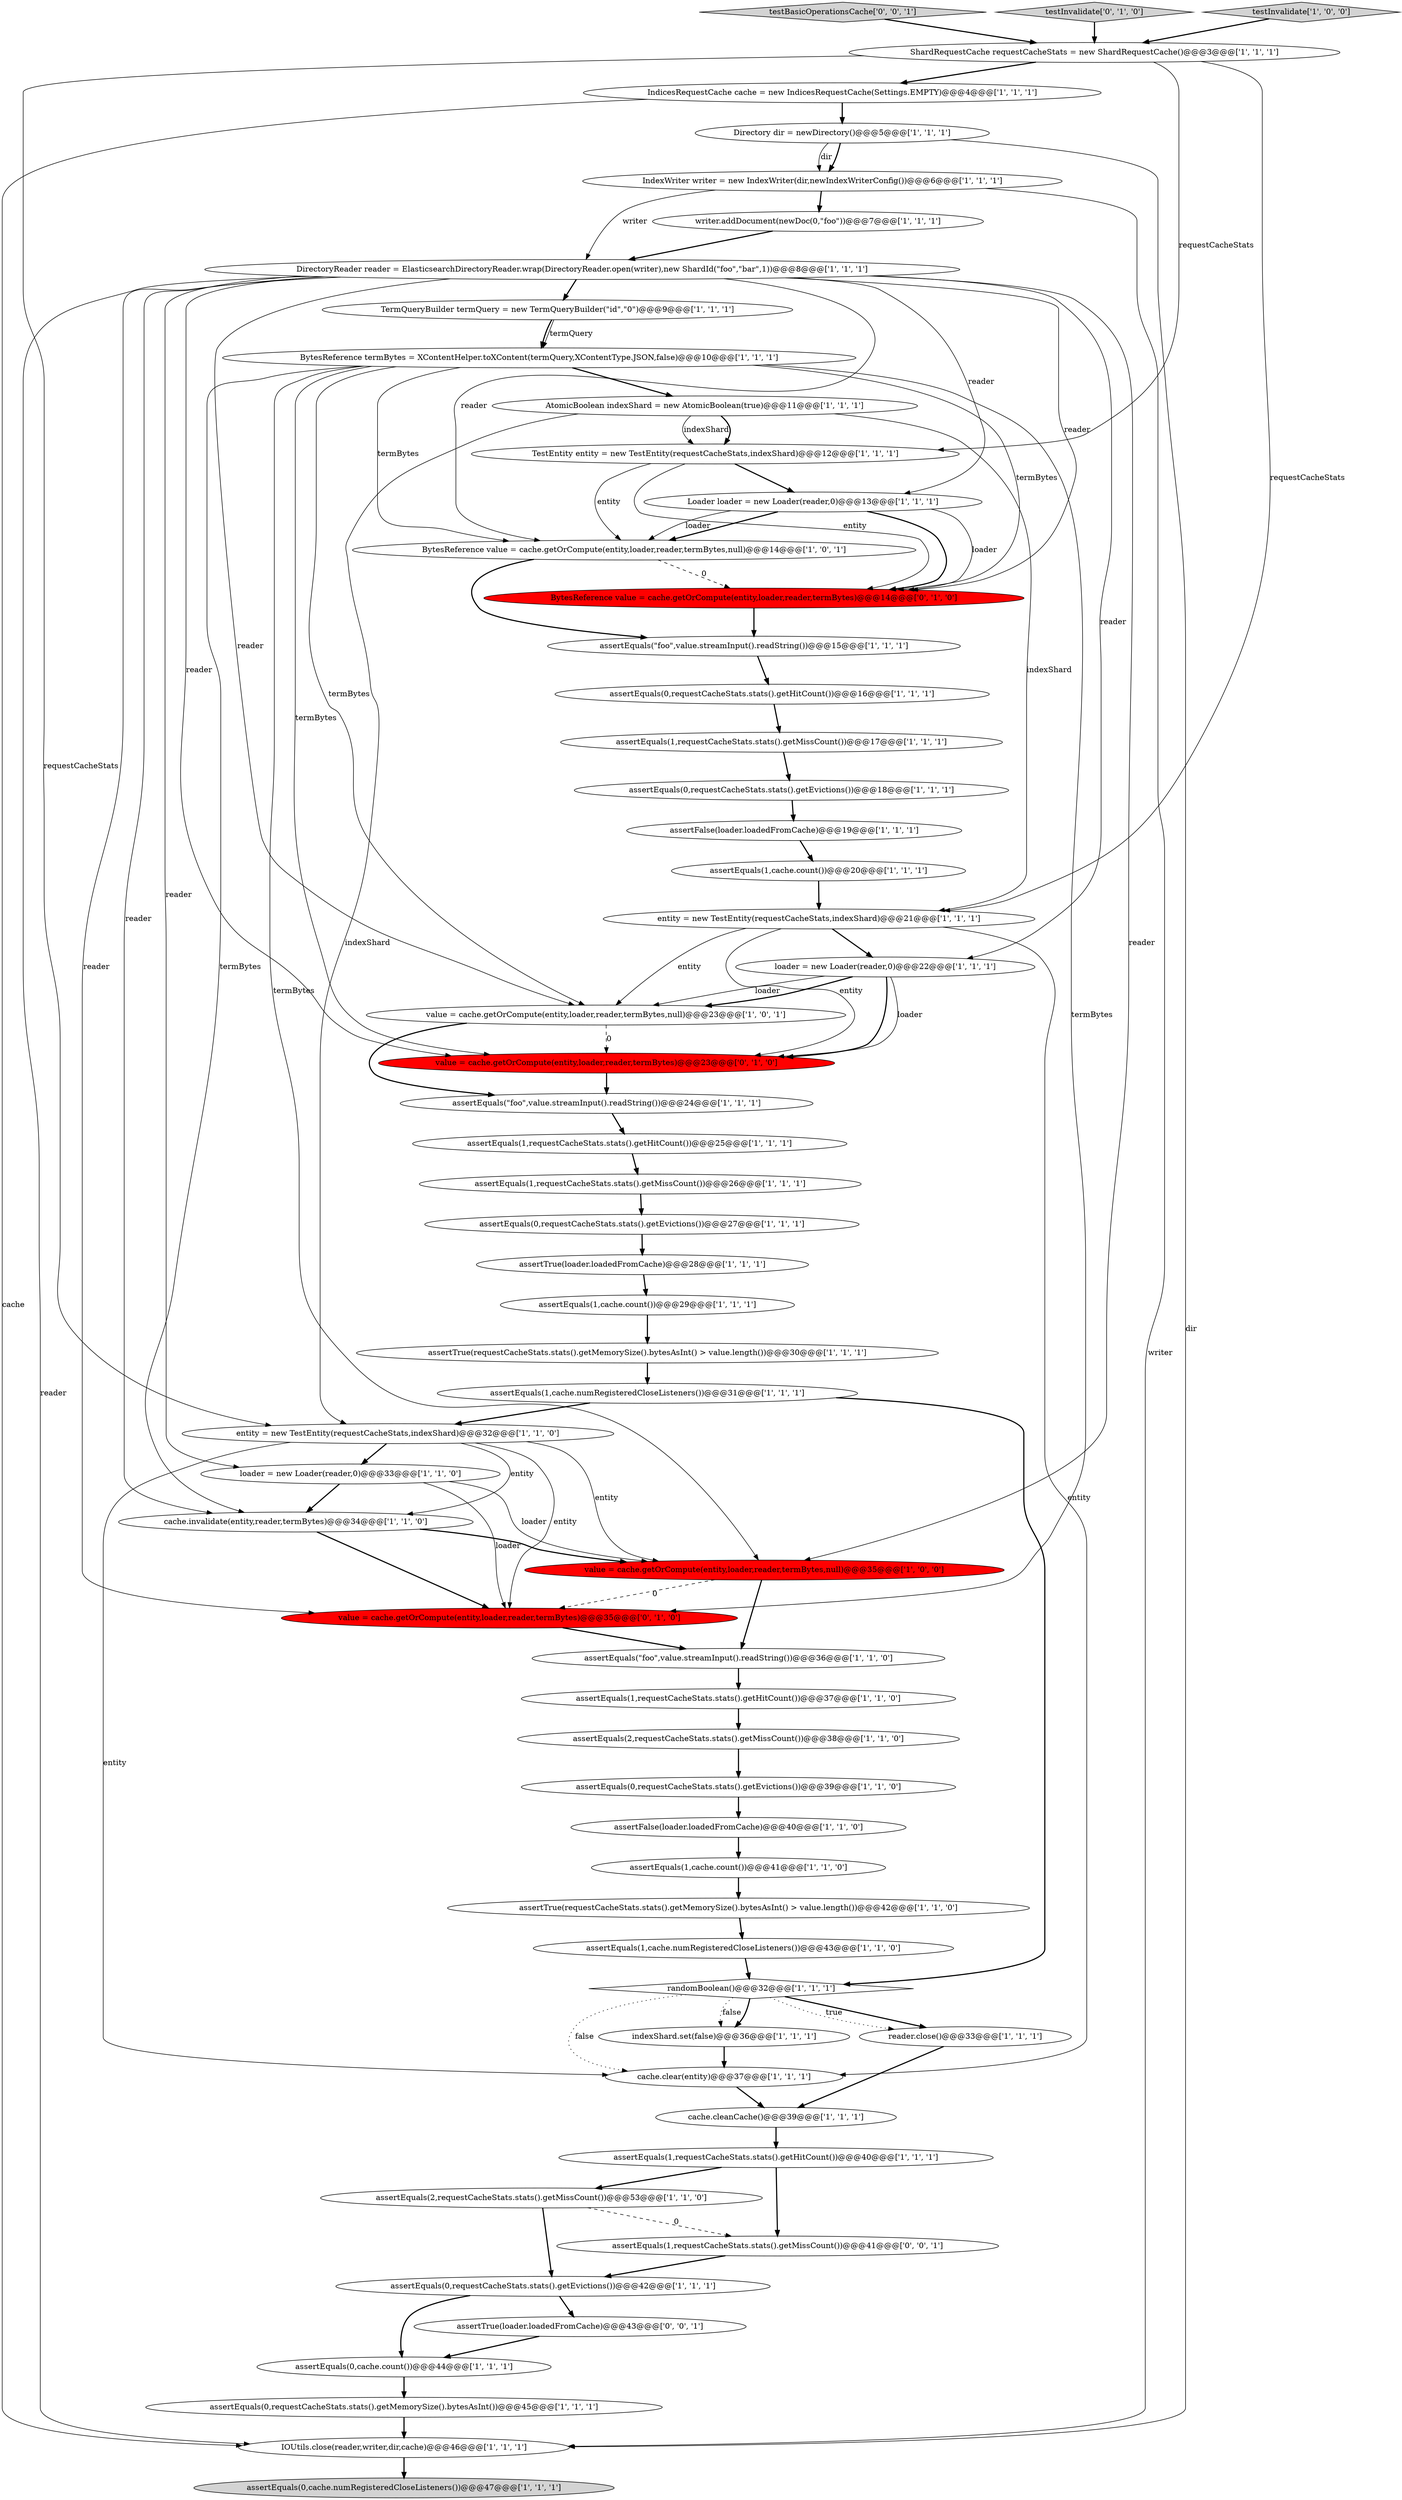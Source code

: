 digraph {
55 [style = filled, label = "value = cache.getOrCompute(entity,loader,reader,termBytes)@@@35@@@['0', '1', '0']", fillcolor = red, shape = ellipse image = "AAA1AAABBB2BBB"];
17 [style = filled, label = "assertEquals(\"foo\",value.streamInput().readString())@@@36@@@['1', '1', '0']", fillcolor = white, shape = ellipse image = "AAA0AAABBB1BBB"];
47 [style = filled, label = "assertEquals(2,requestCacheStats.stats().getMissCount())@@@53@@@['1', '1', '0']", fillcolor = white, shape = ellipse image = "AAA0AAABBB1BBB"];
39 [style = filled, label = "cache.clear(entity)@@@37@@@['1', '1', '1']", fillcolor = white, shape = ellipse image = "AAA0AAABBB1BBB"];
40 [style = filled, label = "loader = new Loader(reader,0)@@@22@@@['1', '1', '1']", fillcolor = white, shape = ellipse image = "AAA0AAABBB1BBB"];
35 [style = filled, label = "assertEquals(2,requestCacheStats.stats().getMissCount())@@@38@@@['1', '1', '0']", fillcolor = white, shape = ellipse image = "AAA0AAABBB1BBB"];
26 [style = filled, label = "assertEquals(1,requestCacheStats.stats().getHitCount())@@@37@@@['1', '1', '0']", fillcolor = white, shape = ellipse image = "AAA0AAABBB1BBB"];
4 [style = filled, label = "assertEquals(1,cache.numRegisteredCloseListeners())@@@43@@@['1', '1', '0']", fillcolor = white, shape = ellipse image = "AAA0AAABBB1BBB"];
12 [style = filled, label = "assertEquals(1,cache.count())@@@29@@@['1', '1', '1']", fillcolor = white, shape = ellipse image = "AAA0AAABBB1BBB"];
44 [style = filled, label = "DirectoryReader reader = ElasticsearchDirectoryReader.wrap(DirectoryReader.open(writer),new ShardId(\"foo\",\"bar\",1))@@@8@@@['1', '1', '1']", fillcolor = white, shape = ellipse image = "AAA0AAABBB1BBB"];
16 [style = filled, label = "writer.addDocument(newDoc(0,\"foo\"))@@@7@@@['1', '1', '1']", fillcolor = white, shape = ellipse image = "AAA0AAABBB1BBB"];
38 [style = filled, label = "value = cache.getOrCompute(entity,loader,reader,termBytes,null)@@@35@@@['1', '0', '0']", fillcolor = red, shape = ellipse image = "AAA1AAABBB1BBB"];
50 [style = filled, label = "assertFalse(loader.loadedFromCache)@@@19@@@['1', '1', '1']", fillcolor = white, shape = ellipse image = "AAA0AAABBB1BBB"];
60 [style = filled, label = "testBasicOperationsCache['0', '0', '1']", fillcolor = lightgray, shape = diamond image = "AAA0AAABBB3BBB"];
37 [style = filled, label = "loader = new Loader(reader,0)@@@33@@@['1', '1', '0']", fillcolor = white, shape = ellipse image = "AAA0AAABBB1BBB"];
49 [style = filled, label = "TestEntity entity = new TestEntity(requestCacheStats,indexShard)@@@12@@@['1', '1', '1']", fillcolor = white, shape = ellipse image = "AAA0AAABBB1BBB"];
31 [style = filled, label = "assertEquals(\"foo\",value.streamInput().readString())@@@15@@@['1', '1', '1']", fillcolor = white, shape = ellipse image = "AAA0AAABBB1BBB"];
2 [style = filled, label = "assertEquals(0,requestCacheStats.stats().getEvictions())@@@39@@@['1', '1', '0']", fillcolor = white, shape = ellipse image = "AAA0AAABBB1BBB"];
19 [style = filled, label = "assertFalse(loader.loadedFromCache)@@@40@@@['1', '1', '0']", fillcolor = white, shape = ellipse image = "AAA0AAABBB1BBB"];
28 [style = filled, label = "assertEquals(1,requestCacheStats.stats().getMissCount())@@@26@@@['1', '1', '1']", fillcolor = white, shape = ellipse image = "AAA0AAABBB1BBB"];
13 [style = filled, label = "assertEquals(1,requestCacheStats.stats().getHitCount())@@@25@@@['1', '1', '1']", fillcolor = white, shape = ellipse image = "AAA0AAABBB1BBB"];
56 [style = filled, label = "testInvalidate['0', '1', '0']", fillcolor = lightgray, shape = diamond image = "AAA0AAABBB2BBB"];
30 [style = filled, label = "Directory dir = newDirectory()@@@5@@@['1', '1', '1']", fillcolor = white, shape = ellipse image = "AAA0AAABBB1BBB"];
57 [style = filled, label = "BytesReference value = cache.getOrCompute(entity,loader,reader,termBytes)@@@14@@@['0', '1', '0']", fillcolor = red, shape = ellipse image = "AAA1AAABBB2BBB"];
51 [style = filled, label = "assertEquals(0,requestCacheStats.stats().getEvictions())@@@42@@@['1', '1', '1']", fillcolor = white, shape = ellipse image = "AAA0AAABBB1BBB"];
10 [style = filled, label = "IOUtils.close(reader,writer,dir,cache)@@@46@@@['1', '1', '1']", fillcolor = white, shape = ellipse image = "AAA0AAABBB1BBB"];
1 [style = filled, label = "cache.invalidate(entity,reader,termBytes)@@@34@@@['1', '1', '0']", fillcolor = white, shape = ellipse image = "AAA0AAABBB1BBB"];
11 [style = filled, label = "entity = new TestEntity(requestCacheStats,indexShard)@@@32@@@['1', '1', '0']", fillcolor = white, shape = ellipse image = "AAA0AAABBB1BBB"];
33 [style = filled, label = "assertEquals(0,requestCacheStats.stats().getMemorySize().bytesAsInt())@@@45@@@['1', '1', '1']", fillcolor = white, shape = ellipse image = "AAA0AAABBB1BBB"];
8 [style = filled, label = "assertEquals(0,requestCacheStats.stats().getHitCount())@@@16@@@['1', '1', '1']", fillcolor = white, shape = ellipse image = "AAA0AAABBB1BBB"];
9 [style = filled, label = "BytesReference value = cache.getOrCompute(entity,loader,reader,termBytes,null)@@@14@@@['1', '0', '1']", fillcolor = white, shape = ellipse image = "AAA0AAABBB1BBB"];
18 [style = filled, label = "value = cache.getOrCompute(entity,loader,reader,termBytes,null)@@@23@@@['1', '0', '1']", fillcolor = white, shape = ellipse image = "AAA0AAABBB1BBB"];
42 [style = filled, label = "testInvalidate['1', '0', '0']", fillcolor = lightgray, shape = diamond image = "AAA0AAABBB1BBB"];
15 [style = filled, label = "entity = new TestEntity(requestCacheStats,indexShard)@@@21@@@['1', '1', '1']", fillcolor = white, shape = ellipse image = "AAA0AAABBB1BBB"];
41 [style = filled, label = "assertEquals(1,requestCacheStats.stats().getHitCount())@@@40@@@['1', '1', '1']", fillcolor = white, shape = ellipse image = "AAA0AAABBB1BBB"];
23 [style = filled, label = "reader.close()@@@33@@@['1', '1', '1']", fillcolor = white, shape = ellipse image = "AAA0AAABBB1BBB"];
25 [style = filled, label = "assertTrue(requestCacheStats.stats().getMemorySize().bytesAsInt() > value.length())@@@42@@@['1', '1', '0']", fillcolor = white, shape = ellipse image = "AAA0AAABBB1BBB"];
48 [style = filled, label = "assertEquals(0,cache.numRegisteredCloseListeners())@@@47@@@['1', '1', '1']", fillcolor = lightgray, shape = ellipse image = "AAA0AAABBB1BBB"];
36 [style = filled, label = "IndexWriter writer = new IndexWriter(dir,newIndexWriterConfig())@@@6@@@['1', '1', '1']", fillcolor = white, shape = ellipse image = "AAA0AAABBB1BBB"];
6 [style = filled, label = "ShardRequestCache requestCacheStats = new ShardRequestCache()@@@3@@@['1', '1', '1']", fillcolor = white, shape = ellipse image = "AAA0AAABBB1BBB"];
46 [style = filled, label = "cache.cleanCache()@@@39@@@['1', '1', '1']", fillcolor = white, shape = ellipse image = "AAA0AAABBB1BBB"];
53 [style = filled, label = "indexShard.set(false)@@@36@@@['1', '1', '1']", fillcolor = white, shape = ellipse image = "AAA0AAABBB1BBB"];
54 [style = filled, label = "value = cache.getOrCompute(entity,loader,reader,termBytes)@@@23@@@['0', '1', '0']", fillcolor = red, shape = ellipse image = "AAA1AAABBB2BBB"];
24 [style = filled, label = "assertEquals(1,cache.count())@@@41@@@['1', '1', '0']", fillcolor = white, shape = ellipse image = "AAA0AAABBB1BBB"];
29 [style = filled, label = "IndicesRequestCache cache = new IndicesRequestCache(Settings.EMPTY)@@@4@@@['1', '1', '1']", fillcolor = white, shape = ellipse image = "AAA0AAABBB1BBB"];
20 [style = filled, label = "assertEquals(0,requestCacheStats.stats().getEvictions())@@@27@@@['1', '1', '1']", fillcolor = white, shape = ellipse image = "AAA0AAABBB1BBB"];
45 [style = filled, label = "assertEquals(1,cache.numRegisteredCloseListeners())@@@31@@@['1', '1', '1']", fillcolor = white, shape = ellipse image = "AAA0AAABBB1BBB"];
21 [style = filled, label = "TermQueryBuilder termQuery = new TermQueryBuilder(\"id\",\"0\")@@@9@@@['1', '1', '1']", fillcolor = white, shape = ellipse image = "AAA0AAABBB1BBB"];
14 [style = filled, label = "assertEquals(1,requestCacheStats.stats().getMissCount())@@@17@@@['1', '1', '1']", fillcolor = white, shape = ellipse image = "AAA0AAABBB1BBB"];
0 [style = filled, label = "Loader loader = new Loader(reader,0)@@@13@@@['1', '1', '1']", fillcolor = white, shape = ellipse image = "AAA0AAABBB1BBB"];
7 [style = filled, label = "assertTrue(requestCacheStats.stats().getMemorySize().bytesAsInt() > value.length())@@@30@@@['1', '1', '1']", fillcolor = white, shape = ellipse image = "AAA0AAABBB1BBB"];
43 [style = filled, label = "AtomicBoolean indexShard = new AtomicBoolean(true)@@@11@@@['1', '1', '1']", fillcolor = white, shape = ellipse image = "AAA0AAABBB1BBB"];
5 [style = filled, label = "assertEquals(0,requestCacheStats.stats().getEvictions())@@@18@@@['1', '1', '1']", fillcolor = white, shape = ellipse image = "AAA0AAABBB1BBB"];
27 [style = filled, label = "assertEquals(0,cache.count())@@@44@@@['1', '1', '1']", fillcolor = white, shape = ellipse image = "AAA0AAABBB1BBB"];
32 [style = filled, label = "assertTrue(loader.loadedFromCache)@@@28@@@['1', '1', '1']", fillcolor = white, shape = ellipse image = "AAA0AAABBB1BBB"];
34 [style = filled, label = "assertEquals(\"foo\",value.streamInput().readString())@@@24@@@['1', '1', '1']", fillcolor = white, shape = ellipse image = "AAA0AAABBB1BBB"];
52 [style = filled, label = "randomBoolean()@@@32@@@['1', '1', '1']", fillcolor = white, shape = diamond image = "AAA0AAABBB1BBB"];
58 [style = filled, label = "assertTrue(loader.loadedFromCache)@@@43@@@['0', '0', '1']", fillcolor = white, shape = ellipse image = "AAA0AAABBB3BBB"];
59 [style = filled, label = "assertEquals(1,requestCacheStats.stats().getMissCount())@@@41@@@['0', '0', '1']", fillcolor = white, shape = ellipse image = "AAA0AAABBB3BBB"];
3 [style = filled, label = "assertEquals(1,cache.count())@@@20@@@['1', '1', '1']", fillcolor = white, shape = ellipse image = "AAA0AAABBB1BBB"];
22 [style = filled, label = "BytesReference termBytes = XContentHelper.toXContent(termQuery,XContentType.JSON,false)@@@10@@@['1', '1', '1']", fillcolor = white, shape = ellipse image = "AAA0AAABBB1BBB"];
55->17 [style = bold, label=""];
57->31 [style = bold, label=""];
44->0 [style = solid, label="reader"];
36->10 [style = solid, label="writer"];
49->57 [style = solid, label="entity"];
1->55 [style = bold, label=""];
29->30 [style = bold, label=""];
28->20 [style = bold, label=""];
44->57 [style = solid, label="reader"];
40->18 [style = solid, label="loader"];
32->12 [style = bold, label=""];
44->40 [style = solid, label="reader"];
59->51 [style = bold, label=""];
21->22 [style = solid, label="termQuery"];
38->55 [style = dashed, label="0"];
30->36 [style = bold, label=""];
49->0 [style = bold, label=""];
53->39 [style = bold, label=""];
12->7 [style = bold, label=""];
6->29 [style = bold, label=""];
19->24 [style = bold, label=""];
11->38 [style = solid, label="entity"];
44->10 [style = solid, label="reader"];
6->15 [style = solid, label="requestCacheStats"];
26->35 [style = bold, label=""];
47->51 [style = bold, label=""];
60->6 [style = bold, label=""];
27->33 [style = bold, label=""];
15->39 [style = solid, label="entity"];
1->38 [style = bold, label=""];
22->9 [style = solid, label="termBytes"];
44->55 [style = solid, label="reader"];
44->9 [style = solid, label="reader"];
47->59 [style = dashed, label="0"];
52->23 [style = bold, label=""];
44->21 [style = bold, label=""];
22->38 [style = solid, label="termBytes"];
37->1 [style = bold, label=""];
22->43 [style = bold, label=""];
50->3 [style = bold, label=""];
11->37 [style = bold, label=""];
10->48 [style = bold, label=""];
51->58 [style = bold, label=""];
41->59 [style = bold, label=""];
46->41 [style = bold, label=""];
45->11 [style = bold, label=""];
6->49 [style = solid, label="requestCacheStats"];
44->38 [style = solid, label="reader"];
30->10 [style = solid, label="dir"];
21->22 [style = bold, label=""];
18->54 [style = dashed, label="0"];
44->54 [style = solid, label="reader"];
36->16 [style = bold, label=""];
51->27 [style = bold, label=""];
11->55 [style = solid, label="entity"];
22->54 [style = solid, label="termBytes"];
22->55 [style = solid, label="termBytes"];
29->10 [style = solid, label="cache"];
38->17 [style = bold, label=""];
45->52 [style = bold, label=""];
0->57 [style = solid, label="loader"];
37->38 [style = solid, label="loader"];
22->57 [style = solid, label="termBytes"];
0->57 [style = bold, label=""];
56->6 [style = bold, label=""];
39->46 [style = bold, label=""];
18->34 [style = bold, label=""];
9->31 [style = bold, label=""];
11->1 [style = solid, label="entity"];
35->2 [style = bold, label=""];
8->14 [style = bold, label=""];
49->9 [style = solid, label="entity"];
52->39 [style = dotted, label="false"];
37->55 [style = solid, label="loader"];
44->37 [style = solid, label="reader"];
22->18 [style = solid, label="termBytes"];
44->18 [style = solid, label="reader"];
16->44 [style = bold, label=""];
24->25 [style = bold, label=""];
43->11 [style = solid, label="indexShard"];
15->18 [style = solid, label="entity"];
15->40 [style = bold, label=""];
52->23 [style = dotted, label="true"];
41->47 [style = bold, label=""];
31->8 [style = bold, label=""];
15->54 [style = solid, label="entity"];
54->34 [style = bold, label=""];
14->5 [style = bold, label=""];
43->49 [style = solid, label="indexShard"];
0->9 [style = bold, label=""];
17->26 [style = bold, label=""];
2->19 [style = bold, label=""];
40->54 [style = bold, label=""];
58->27 [style = bold, label=""];
6->11 [style = solid, label="requestCacheStats"];
52->53 [style = bold, label=""];
22->1 [style = solid, label="termBytes"];
36->44 [style = solid, label="writer"];
34->13 [style = bold, label=""];
9->57 [style = dashed, label="0"];
30->36 [style = solid, label="dir"];
20->32 [style = bold, label=""];
25->4 [style = bold, label=""];
23->46 [style = bold, label=""];
40->18 [style = bold, label=""];
33->10 [style = bold, label=""];
3->15 [style = bold, label=""];
40->54 [style = solid, label="loader"];
43->15 [style = solid, label="indexShard"];
7->45 [style = bold, label=""];
11->39 [style = solid, label="entity"];
4->52 [style = bold, label=""];
42->6 [style = bold, label=""];
44->1 [style = solid, label="reader"];
43->49 [style = bold, label=""];
0->9 [style = solid, label="loader"];
5->50 [style = bold, label=""];
52->53 [style = dotted, label="false"];
13->28 [style = bold, label=""];
}
